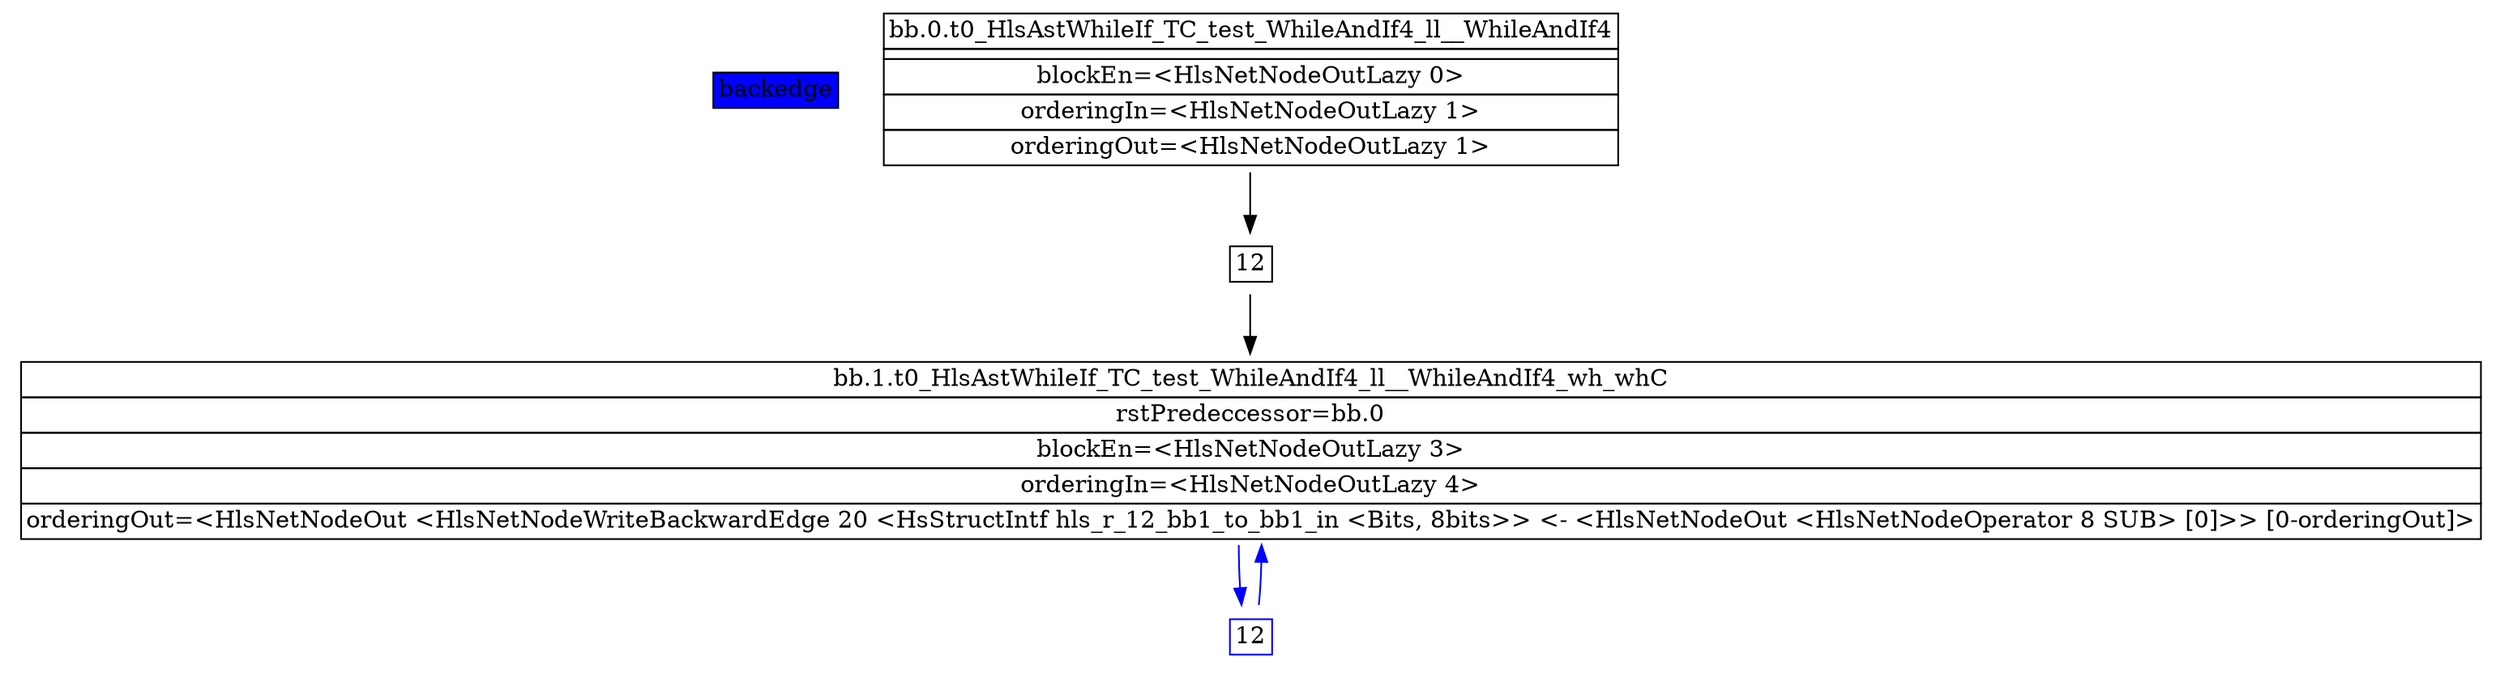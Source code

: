 digraph "t0_HlsAstWhileIf_TC_test_WhileAndIf4_ll__WhileAndIf4" {
legend [label=<
<table border="0" cellborder="1" cellspacing="0">
  <tr><td bgcolor="blue">backedge</td></tr>
</table>>, shape=plain, style=filled];
bb0 [fillcolor=white, label=<
<table border="0" cellborder="1" cellspacing="0">
            <tr><td>bb.0.t0_HlsAstWhileIf_TC_test_WhileAndIf4_ll__WhileAndIf4</td></tr>
            <tr><td></td></tr>
            <tr><td>blockEn=&lt;HlsNetNodeOutLazy 0&gt;</td></tr>
            <tr><td>orderingIn=&lt;HlsNetNodeOutLazy 1&gt;</td></tr>
            <tr><td>orderingOut=&lt;HlsNetNodeOutLazy 1&gt;</td></tr>
        </table>
>, shape=plaintext, style=filled];
bb1 [fillcolor=white, label=<
<table border="0" cellborder="1" cellspacing="0">
            <tr><td>bb.1.t0_HlsAstWhileIf_TC_test_WhileAndIf4_ll__WhileAndIf4_wh_whC</td></tr>
            <tr><td>rstPredeccessor=bb.0</td></tr>
            <tr><td>blockEn=&lt;HlsNetNodeOutLazy 3&gt;</td></tr>
            <tr><td>orderingIn=&lt;HlsNetNodeOutLazy 4&gt;</td></tr>
            <tr><td>orderingOut=&lt;HlsNetNodeOut &lt;HlsNetNodeWriteBackwardEdge 20 &lt;HsStructIntf hls_r_12_bb1_to_bb1_in &lt;Bits, 8bits&gt;&gt; &lt;- &lt;HlsNetNodeOut &lt;HlsNetNodeOperator 8 SUB&gt; [0]&gt;&gt; [0-orderingOut]&gt;</td></tr>
        </table>
>, shape=plaintext, style=filled];
e0to1 [fillcolor=white, label=<
<table border="0" cellborder="1" cellspacing="0">
            <tr><td>12</td></tr>
        </table>
>, shape=plaintext, style=filled];
bb0 -> e0to1;
e0to1 -> bb1;
e1to1 [color=blue, fillcolor=white, label=<
<table border="0" cellborder="1" cellspacing="0">
            <tr><td>12</td></tr>
        </table>
>, shape=plaintext, style=filled];
bb1 -> e1to1  [color=blue];
e1to1 -> bb1  [color=blue];
}
